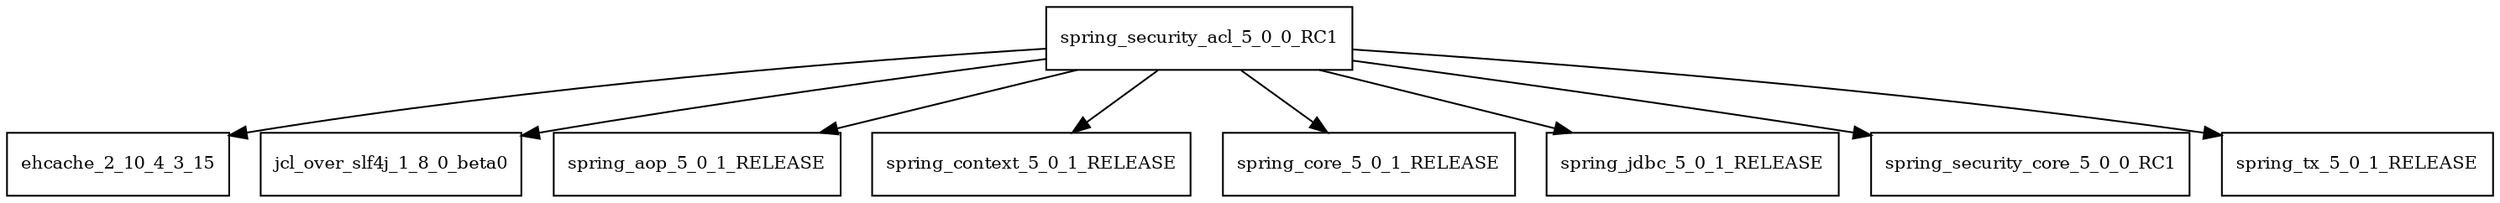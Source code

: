 digraph spring_security_acl_5_0_0_RC1_dependencies {
  node [shape = box, fontsize=10.0];
  spring_security_acl_5_0_0_RC1 -> ehcache_2_10_4_3_15;
  spring_security_acl_5_0_0_RC1 -> jcl_over_slf4j_1_8_0_beta0;
  spring_security_acl_5_0_0_RC1 -> spring_aop_5_0_1_RELEASE;
  spring_security_acl_5_0_0_RC1 -> spring_context_5_0_1_RELEASE;
  spring_security_acl_5_0_0_RC1 -> spring_core_5_0_1_RELEASE;
  spring_security_acl_5_0_0_RC1 -> spring_jdbc_5_0_1_RELEASE;
  spring_security_acl_5_0_0_RC1 -> spring_security_core_5_0_0_RC1;
  spring_security_acl_5_0_0_RC1 -> spring_tx_5_0_1_RELEASE;
}
